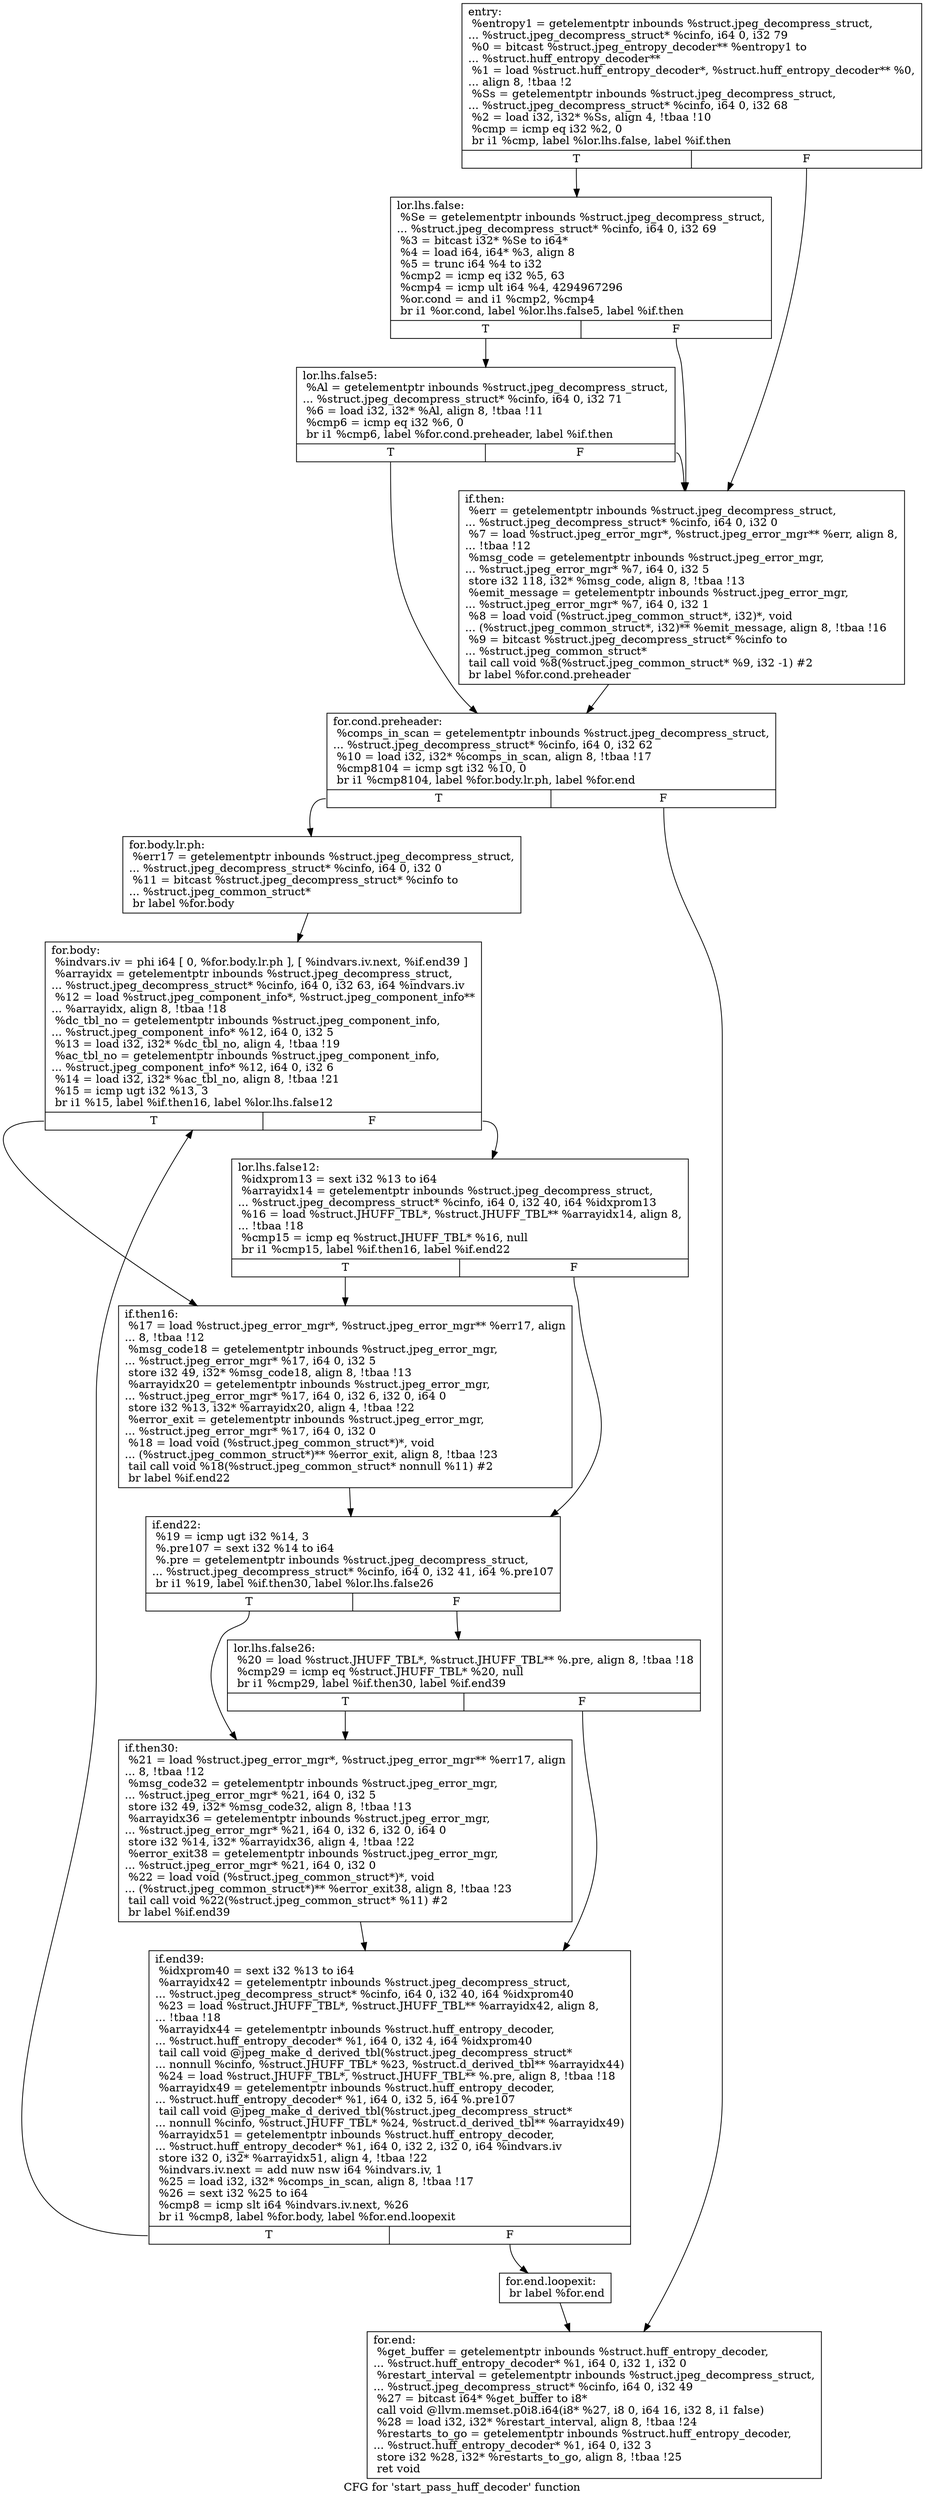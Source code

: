 digraph "CFG for 'start_pass_huff_decoder' function" {
	label="CFG for 'start_pass_huff_decoder' function";

	Node0x4e8d700 [shape=record,label="{entry:\l  %entropy1 = getelementptr inbounds %struct.jpeg_decompress_struct,\l... %struct.jpeg_decompress_struct* %cinfo, i64 0, i32 79\l  %0 = bitcast %struct.jpeg_entropy_decoder** %entropy1 to\l... %struct.huff_entropy_decoder**\l  %1 = load %struct.huff_entropy_decoder*, %struct.huff_entropy_decoder** %0,\l... align 8, !tbaa !2\l  %Ss = getelementptr inbounds %struct.jpeg_decompress_struct,\l... %struct.jpeg_decompress_struct* %cinfo, i64 0, i32 68\l  %2 = load i32, i32* %Ss, align 4, !tbaa !10\l  %cmp = icmp eq i32 %2, 0\l  br i1 %cmp, label %lor.lhs.false, label %if.then\l|{<s0>T|<s1>F}}"];
	Node0x4e8d700:s0 -> Node0x4e8e1a0;
	Node0x4e8d700:s1 -> Node0x4e8e280;
	Node0x4e8e1a0 [shape=record,label="{lor.lhs.false:                                    \l  %Se = getelementptr inbounds %struct.jpeg_decompress_struct,\l... %struct.jpeg_decompress_struct* %cinfo, i64 0, i32 69\l  %3 = bitcast i32* %Se to i64*\l  %4 = load i64, i64* %3, align 8\l  %5 = trunc i64 %4 to i32\l  %cmp2 = icmp eq i32 %5, 63\l  %cmp4 = icmp ult i64 %4, 4294967296\l  %or.cond = and i1 %cmp2, %cmp4\l  br i1 %or.cond, label %lor.lhs.false5, label %if.then\l|{<s0>T|<s1>F}}"];
	Node0x4e8e1a0:s0 -> Node0x4e8e850;
	Node0x4e8e1a0:s1 -> Node0x4e8e280;
	Node0x4e8e850 [shape=record,label="{lor.lhs.false5:                                   \l  %Al = getelementptr inbounds %struct.jpeg_decompress_struct,\l... %struct.jpeg_decompress_struct* %cinfo, i64 0, i32 71\l  %6 = load i32, i32* %Al, align 8, !tbaa !11\l  %cmp6 = icmp eq i32 %6, 0\l  br i1 %cmp6, label %for.cond.preheader, label %if.then\l|{<s0>T|<s1>F}}"];
	Node0x4e8e850:s0 -> Node0x4e8ed70;
	Node0x4e8e850:s1 -> Node0x4e8e280;
	Node0x4e8e280 [shape=record,label="{if.then:                                          \l  %err = getelementptr inbounds %struct.jpeg_decompress_struct,\l... %struct.jpeg_decompress_struct* %cinfo, i64 0, i32 0\l  %7 = load %struct.jpeg_error_mgr*, %struct.jpeg_error_mgr** %err, align 8,\l... !tbaa !12\l  %msg_code = getelementptr inbounds %struct.jpeg_error_mgr,\l... %struct.jpeg_error_mgr* %7, i64 0, i32 5\l  store i32 118, i32* %msg_code, align 8, !tbaa !13\l  %emit_message = getelementptr inbounds %struct.jpeg_error_mgr,\l... %struct.jpeg_error_mgr* %7, i64 0, i32 1\l  %8 = load void (%struct.jpeg_common_struct*, i32)*, void\l... (%struct.jpeg_common_struct*, i32)** %emit_message, align 8, !tbaa !16\l  %9 = bitcast %struct.jpeg_decompress_struct* %cinfo to\l... %struct.jpeg_common_struct*\l  tail call void %8(%struct.jpeg_common_struct* %9, i32 -1) #2\l  br label %for.cond.preheader\l}"];
	Node0x4e8e280 -> Node0x4e8ed70;
	Node0x4e8ed70 [shape=record,label="{for.cond.preheader:                               \l  %comps_in_scan = getelementptr inbounds %struct.jpeg_decompress_struct,\l... %struct.jpeg_decompress_struct* %cinfo, i64 0, i32 62\l  %10 = load i32, i32* %comps_in_scan, align 8, !tbaa !17\l  %cmp8104 = icmp sgt i32 %10, 0\l  br i1 %cmp8104, label %for.body.lr.ph, label %for.end\l|{<s0>T|<s1>F}}"];
	Node0x4e8ed70:s0 -> Node0x4e8f750;
	Node0x4e8ed70:s1 -> Node0x4e8f830;
	Node0x4e8f750 [shape=record,label="{for.body.lr.ph:                                   \l  %err17 = getelementptr inbounds %struct.jpeg_decompress_struct,\l... %struct.jpeg_decompress_struct* %cinfo, i64 0, i32 0\l  %11 = bitcast %struct.jpeg_decompress_struct* %cinfo to\l... %struct.jpeg_common_struct*\l  br label %for.body\l}"];
	Node0x4e8f750 -> Node0x4e8fa30;
	Node0x4e8fa30 [shape=record,label="{for.body:                                         \l  %indvars.iv = phi i64 [ 0, %for.body.lr.ph ], [ %indvars.iv.next, %if.end39 ]\l  %arrayidx = getelementptr inbounds %struct.jpeg_decompress_struct,\l... %struct.jpeg_decompress_struct* %cinfo, i64 0, i32 63, i64 %indvars.iv\l  %12 = load %struct.jpeg_component_info*, %struct.jpeg_component_info**\l... %arrayidx, align 8, !tbaa !18\l  %dc_tbl_no = getelementptr inbounds %struct.jpeg_component_info,\l... %struct.jpeg_component_info* %12, i64 0, i32 5\l  %13 = load i32, i32* %dc_tbl_no, align 4, !tbaa !19\l  %ac_tbl_no = getelementptr inbounds %struct.jpeg_component_info,\l... %struct.jpeg_component_info* %12, i64 0, i32 6\l  %14 = load i32, i32* %ac_tbl_no, align 8, !tbaa !21\l  %15 = icmp ugt i32 %13, 3\l  br i1 %15, label %if.then16, label %lor.lhs.false12\l|{<s0>T|<s1>F}}"];
	Node0x4e8fa30:s0 -> Node0x4e90580;
	Node0x4e8fa30:s1 -> Node0x4e90660;
	Node0x4e90660 [shape=record,label="{lor.lhs.false12:                                  \l  %idxprom13 = sext i32 %13 to i64\l  %arrayidx14 = getelementptr inbounds %struct.jpeg_decompress_struct,\l... %struct.jpeg_decompress_struct* %cinfo, i64 0, i32 40, i64 %idxprom13\l  %16 = load %struct.JHUFF_TBL*, %struct.JHUFF_TBL** %arrayidx14, align 8,\l... !tbaa !18\l  %cmp15 = icmp eq %struct.JHUFF_TBL* %16, null\l  br i1 %cmp15, label %if.then16, label %if.end22\l|{<s0>T|<s1>F}}"];
	Node0x4e90660:s0 -> Node0x4e90580;
	Node0x4e90660:s1 -> Node0x4e90b20;
	Node0x4e90580 [shape=record,label="{if.then16:                                        \l  %17 = load %struct.jpeg_error_mgr*, %struct.jpeg_error_mgr** %err17, align\l... 8, !tbaa !12\l  %msg_code18 = getelementptr inbounds %struct.jpeg_error_mgr,\l... %struct.jpeg_error_mgr* %17, i64 0, i32 5\l  store i32 49, i32* %msg_code18, align 8, !tbaa !13\l  %arrayidx20 = getelementptr inbounds %struct.jpeg_error_mgr,\l... %struct.jpeg_error_mgr* %17, i64 0, i32 6, i32 0, i64 0\l  store i32 %13, i32* %arrayidx20, align 4, !tbaa !22\l  %error_exit = getelementptr inbounds %struct.jpeg_error_mgr,\l... %struct.jpeg_error_mgr* %17, i64 0, i32 0\l  %18 = load void (%struct.jpeg_common_struct*)*, void\l... (%struct.jpeg_common_struct*)** %error_exit, align 8, !tbaa !23\l  tail call void %18(%struct.jpeg_common_struct* nonnull %11) #2\l  br label %if.end22\l}"];
	Node0x4e90580 -> Node0x4e90b20;
	Node0x4e90b20 [shape=record,label="{if.end22:                                         \l  %19 = icmp ugt i32 %14, 3\l  %.pre107 = sext i32 %14 to i64\l  %.pre = getelementptr inbounds %struct.jpeg_decompress_struct,\l... %struct.jpeg_decompress_struct* %cinfo, i64 0, i32 41, i64 %.pre107\l  br i1 %19, label %if.then30, label %lor.lhs.false26\l|{<s0>T|<s1>F}}"];
	Node0x4e90b20:s0 -> Node0x4e7dcc0;
	Node0x4e90b20:s1 -> Node0x4e7dda0;
	Node0x4e7dda0 [shape=record,label="{lor.lhs.false26:                                  \l  %20 = load %struct.JHUFF_TBL*, %struct.JHUFF_TBL** %.pre, align 8, !tbaa !18\l  %cmp29 = icmp eq %struct.JHUFF_TBL* %20, null\l  br i1 %cmp29, label %if.then30, label %if.end39\l|{<s0>T|<s1>F}}"];
	Node0x4e7dda0:s0 -> Node0x4e7dcc0;
	Node0x4e7dda0:s1 -> Node0x4e8fbb0;
	Node0x4e7dcc0 [shape=record,label="{if.then30:                                        \l  %21 = load %struct.jpeg_error_mgr*, %struct.jpeg_error_mgr** %err17, align\l... 8, !tbaa !12\l  %msg_code32 = getelementptr inbounds %struct.jpeg_error_mgr,\l... %struct.jpeg_error_mgr* %21, i64 0, i32 5\l  store i32 49, i32* %msg_code32, align 8, !tbaa !13\l  %arrayidx36 = getelementptr inbounds %struct.jpeg_error_mgr,\l... %struct.jpeg_error_mgr* %21, i64 0, i32 6, i32 0, i64 0\l  store i32 %14, i32* %arrayidx36, align 4, !tbaa !22\l  %error_exit38 = getelementptr inbounds %struct.jpeg_error_mgr,\l... %struct.jpeg_error_mgr* %21, i64 0, i32 0\l  %22 = load void (%struct.jpeg_common_struct*)*, void\l... (%struct.jpeg_common_struct*)** %error_exit38, align 8, !tbaa !23\l  tail call void %22(%struct.jpeg_common_struct* %11) #2\l  br label %if.end39\l}"];
	Node0x4e7dcc0 -> Node0x4e8fbb0;
	Node0x4e8fbb0 [shape=record,label="{if.end39:                                         \l  %idxprom40 = sext i32 %13 to i64\l  %arrayidx42 = getelementptr inbounds %struct.jpeg_decompress_struct,\l... %struct.jpeg_decompress_struct* %cinfo, i64 0, i32 40, i64 %idxprom40\l  %23 = load %struct.JHUFF_TBL*, %struct.JHUFF_TBL** %arrayidx42, align 8,\l... !tbaa !18\l  %arrayidx44 = getelementptr inbounds %struct.huff_entropy_decoder,\l... %struct.huff_entropy_decoder* %1, i64 0, i32 4, i64 %idxprom40\l  tail call void @jpeg_make_d_derived_tbl(%struct.jpeg_decompress_struct*\l... nonnull %cinfo, %struct.JHUFF_TBL* %23, %struct.d_derived_tbl** %arrayidx44)\l  %24 = load %struct.JHUFF_TBL*, %struct.JHUFF_TBL** %.pre, align 8, !tbaa !18\l  %arrayidx49 = getelementptr inbounds %struct.huff_entropy_decoder,\l... %struct.huff_entropy_decoder* %1, i64 0, i32 5, i64 %.pre107\l  tail call void @jpeg_make_d_derived_tbl(%struct.jpeg_decompress_struct*\l... nonnull %cinfo, %struct.JHUFF_TBL* %24, %struct.d_derived_tbl** %arrayidx49)\l  %arrayidx51 = getelementptr inbounds %struct.huff_entropy_decoder,\l... %struct.huff_entropy_decoder* %1, i64 0, i32 2, i32 0, i64 %indvars.iv\l  store i32 0, i32* %arrayidx51, align 4, !tbaa !22\l  %indvars.iv.next = add nuw nsw i64 %indvars.iv, 1\l  %25 = load i32, i32* %comps_in_scan, align 8, !tbaa !17\l  %26 = sext i32 %25 to i64\l  %cmp8 = icmp slt i64 %indvars.iv.next, %26\l  br i1 %cmp8, label %for.body, label %for.end.loopexit\l|{<s0>T|<s1>F}}"];
	Node0x4e8fbb0:s0 -> Node0x4e8fa30;
	Node0x4e8fbb0:s1 -> Node0x4e96cc0;
	Node0x4e96cc0 [shape=record,label="{for.end.loopexit:                                 \l  br label %for.end\l}"];
	Node0x4e96cc0 -> Node0x4e8f830;
	Node0x4e8f830 [shape=record,label="{for.end:                                          \l  %get_buffer = getelementptr inbounds %struct.huff_entropy_decoder,\l... %struct.huff_entropy_decoder* %1, i64 0, i32 1, i32 0\l  %restart_interval = getelementptr inbounds %struct.jpeg_decompress_struct,\l... %struct.jpeg_decompress_struct* %cinfo, i64 0, i32 49\l  %27 = bitcast i64* %get_buffer to i8*\l  call void @llvm.memset.p0i8.i64(i8* %27, i8 0, i64 16, i32 8, i1 false)\l  %28 = load i32, i32* %restart_interval, align 8, !tbaa !24\l  %restarts_to_go = getelementptr inbounds %struct.huff_entropy_decoder,\l... %struct.huff_entropy_decoder* %1, i64 0, i32 3\l  store i32 %28, i32* %restarts_to_go, align 8, !tbaa !25\l  ret void\l}"];
}
